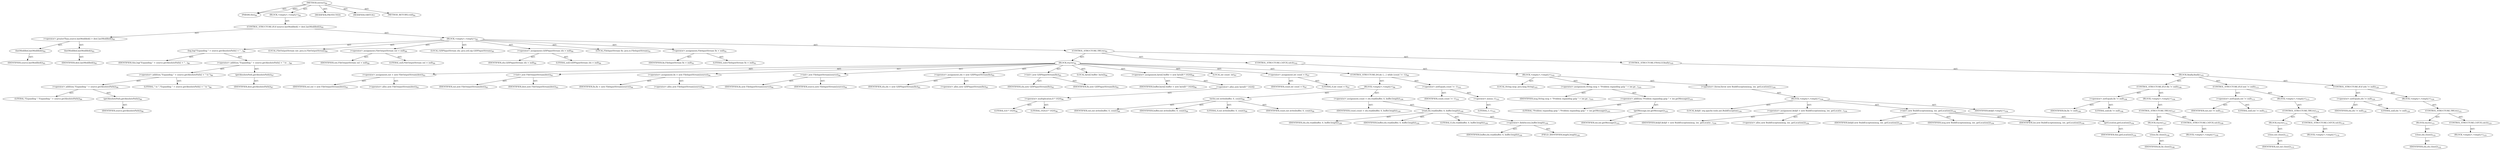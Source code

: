 digraph "extract" {  
"111669149697" [label = <(METHOD,extract)<SUB>84</SUB>> ]
"115964116992" [label = <(PARAM,this)<SUB>84</SUB>> ]
"25769803777" [label = <(BLOCK,&lt;empty&gt;,&lt;empty&gt;)<SUB>84</SUB>> ]
"47244640256" [label = <(CONTROL_STRUCTURE,IF,if (source.lastModified() &gt; dest.lastModified()))<SUB>85</SUB>> ]
"30064771073" [label = <(&lt;operator&gt;.greaterThan,source.lastModified() &gt; dest.lastModified())<SUB>85</SUB>> ]
"30064771074" [label = <(lastModified,lastModified())<SUB>85</SUB>> ]
"68719476738" [label = <(IDENTIFIER,source,lastModified())<SUB>85</SUB>> ]
"30064771075" [label = <(lastModified,lastModified())<SUB>85</SUB>> ]
"68719476739" [label = <(IDENTIFIER,dest,lastModified())<SUB>85</SUB>> ]
"25769803778" [label = <(BLOCK,&lt;empty&gt;,&lt;empty&gt;)<SUB>85</SUB>> ]
"30064771076" [label = <(log,log(&quot;Expanding &quot; + source.getAbsolutePath() + &quot;...)<SUB>86</SUB>> ]
"68719476736" [label = <(IDENTIFIER,this,log(&quot;Expanding &quot; + source.getAbsolutePath() + &quot;...)<SUB>86</SUB>> ]
"30064771077" [label = <(&lt;operator&gt;.addition,&quot;Expanding &quot; + source.getAbsolutePath() + &quot; to ...)<SUB>86</SUB>> ]
"30064771078" [label = <(&lt;operator&gt;.addition,&quot;Expanding &quot; + source.getAbsolutePath() + &quot; to &quot;)<SUB>86</SUB>> ]
"30064771079" [label = <(&lt;operator&gt;.addition,&quot;Expanding &quot; + source.getAbsolutePath())<SUB>86</SUB>> ]
"90194313216" [label = <(LITERAL,&quot;Expanding &quot;,&quot;Expanding &quot; + source.getAbsolutePath())<SUB>86</SUB>> ]
"30064771080" [label = <(getAbsolutePath,getAbsolutePath())<SUB>86</SUB>> ]
"68719476740" [label = <(IDENTIFIER,source,getAbsolutePath())<SUB>86</SUB>> ]
"90194313217" [label = <(LITERAL,&quot; to &quot;,&quot;Expanding &quot; + source.getAbsolutePath() + &quot; to &quot;)<SUB>86</SUB>> ]
"30064771081" [label = <(getAbsolutePath,getAbsolutePath())<SUB>87</SUB>> ]
"68719476741" [label = <(IDENTIFIER,dest,getAbsolutePath())<SUB>87</SUB>> ]
"94489280512" [label = <(LOCAL,FileOutputStream out: java.io.FileOutputStream)<SUB>89</SUB>> ]
"30064771082" [label = <(&lt;operator&gt;.assignment,FileOutputStream out = null)<SUB>89</SUB>> ]
"68719476742" [label = <(IDENTIFIER,out,FileOutputStream out = null)<SUB>89</SUB>> ]
"90194313218" [label = <(LITERAL,null,FileOutputStream out = null)<SUB>89</SUB>> ]
"94489280513" [label = <(LOCAL,GZIPInputStream zIn: java.util.zip.GZIPInputStream)<SUB>90</SUB>> ]
"30064771083" [label = <(&lt;operator&gt;.assignment,GZIPInputStream zIn = null)<SUB>90</SUB>> ]
"68719476743" [label = <(IDENTIFIER,zIn,GZIPInputStream zIn = null)<SUB>90</SUB>> ]
"90194313219" [label = <(LITERAL,null,GZIPInputStream zIn = null)<SUB>90</SUB>> ]
"94489280514" [label = <(LOCAL,FileInputStream fis: java.io.FileInputStream)<SUB>91</SUB>> ]
"30064771084" [label = <(&lt;operator&gt;.assignment,FileInputStream fis = null)<SUB>91</SUB>> ]
"68719476744" [label = <(IDENTIFIER,fis,FileInputStream fis = null)<SUB>91</SUB>> ]
"90194313220" [label = <(LITERAL,null,FileInputStream fis = null)<SUB>91</SUB>> ]
"47244640257" [label = <(CONTROL_STRUCTURE,TRY,try)<SUB>92</SUB>> ]
"25769803779" [label = <(BLOCK,try,try)<SUB>92</SUB>> ]
"30064771085" [label = <(&lt;operator&gt;.assignment,out = new FileOutputStream(dest))<SUB>93</SUB>> ]
"68719476745" [label = <(IDENTIFIER,out,out = new FileOutputStream(dest))<SUB>93</SUB>> ]
"30064771086" [label = <(&lt;operator&gt;.alloc,new FileOutputStream(dest))<SUB>93</SUB>> ]
"30064771087" [label = <(&lt;init&gt;,new FileOutputStream(dest))<SUB>93</SUB>> ]
"68719476746" [label = <(IDENTIFIER,out,new FileOutputStream(dest))<SUB>93</SUB>> ]
"68719476747" [label = <(IDENTIFIER,dest,new FileOutputStream(dest))<SUB>93</SUB>> ]
"30064771088" [label = <(&lt;operator&gt;.assignment,fis = new FileInputStream(source))<SUB>94</SUB>> ]
"68719476748" [label = <(IDENTIFIER,fis,fis = new FileInputStream(source))<SUB>94</SUB>> ]
"30064771089" [label = <(&lt;operator&gt;.alloc,new FileInputStream(source))<SUB>94</SUB>> ]
"30064771090" [label = <(&lt;init&gt;,new FileInputStream(source))<SUB>94</SUB>> ]
"68719476749" [label = <(IDENTIFIER,fis,new FileInputStream(source))<SUB>94</SUB>> ]
"68719476750" [label = <(IDENTIFIER,source,new FileInputStream(source))<SUB>94</SUB>> ]
"30064771091" [label = <(&lt;operator&gt;.assignment,zIn = new GZIPInputStream(fis))<SUB>95</SUB>> ]
"68719476751" [label = <(IDENTIFIER,zIn,zIn = new GZIPInputStream(fis))<SUB>95</SUB>> ]
"30064771092" [label = <(&lt;operator&gt;.alloc,new GZIPInputStream(fis))<SUB>95</SUB>> ]
"30064771093" [label = <(&lt;init&gt;,new GZIPInputStream(fis))<SUB>95</SUB>> ]
"68719476752" [label = <(IDENTIFIER,zIn,new GZIPInputStream(fis))<SUB>95</SUB>> ]
"68719476753" [label = <(IDENTIFIER,fis,new GZIPInputStream(fis))<SUB>95</SUB>> ]
"94489280515" [label = <(LOCAL,byte[] buffer: byte[])<SUB>96</SUB>> ]
"30064771094" [label = <(&lt;operator&gt;.assignment,byte[] buffer = new byte[8 * 1024])<SUB>96</SUB>> ]
"68719476754" [label = <(IDENTIFIER,buffer,byte[] buffer = new byte[8 * 1024])<SUB>96</SUB>> ]
"30064771095" [label = <(&lt;operator&gt;.alloc,new byte[8 * 1024])> ]
"30064771096" [label = <(&lt;operator&gt;.multiplication,8 * 1024)<SUB>96</SUB>> ]
"90194313221" [label = <(LITERAL,8,8 * 1024)<SUB>96</SUB>> ]
"90194313222" [label = <(LITERAL,1024,8 * 1024)<SUB>96</SUB>> ]
"94489280516" [label = <(LOCAL,int count: int)<SUB>97</SUB>> ]
"30064771097" [label = <(&lt;operator&gt;.assignment,int count = 0)<SUB>97</SUB>> ]
"68719476755" [label = <(IDENTIFIER,count,int count = 0)<SUB>97</SUB>> ]
"90194313223" [label = <(LITERAL,0,int count = 0)<SUB>97</SUB>> ]
"47244640258" [label = <(CONTROL_STRUCTURE,DO,do {...} while (count != -1))<SUB>98</SUB>> ]
"25769803780" [label = <(BLOCK,&lt;empty&gt;,&lt;empty&gt;)<SUB>98</SUB>> ]
"30064771098" [label = <(write,out.write(buffer, 0, count))<SUB>99</SUB>> ]
"68719476756" [label = <(IDENTIFIER,out,out.write(buffer, 0, count))<SUB>99</SUB>> ]
"68719476757" [label = <(IDENTIFIER,buffer,out.write(buffer, 0, count))<SUB>99</SUB>> ]
"90194313224" [label = <(LITERAL,0,out.write(buffer, 0, count))<SUB>99</SUB>> ]
"68719476758" [label = <(IDENTIFIER,count,out.write(buffer, 0, count))<SUB>99</SUB>> ]
"30064771099" [label = <(&lt;operator&gt;.assignment,count = zIn.read(buffer, 0, buffer.length))<SUB>100</SUB>> ]
"68719476759" [label = <(IDENTIFIER,count,count = zIn.read(buffer, 0, buffer.length))<SUB>100</SUB>> ]
"30064771100" [label = <(read,zIn.read(buffer, 0, buffer.length))<SUB>100</SUB>> ]
"68719476760" [label = <(IDENTIFIER,zIn,zIn.read(buffer, 0, buffer.length))<SUB>100</SUB>> ]
"68719476761" [label = <(IDENTIFIER,buffer,zIn.read(buffer, 0, buffer.length))<SUB>100</SUB>> ]
"90194313225" [label = <(LITERAL,0,zIn.read(buffer, 0, buffer.length))<SUB>100</SUB>> ]
"30064771101" [label = <(&lt;operator&gt;.fieldAccess,buffer.length)<SUB>100</SUB>> ]
"68719476762" [label = <(IDENTIFIER,buffer,zIn.read(buffer, 0, buffer.length))<SUB>100</SUB>> ]
"55834574849" [label = <(FIELD_IDENTIFIER,length,length)<SUB>100</SUB>> ]
"30064771102" [label = <(&lt;operator&gt;.notEquals,count != -1)<SUB>101</SUB>> ]
"68719476763" [label = <(IDENTIFIER,count,count != -1)<SUB>101</SUB>> ]
"30064771103" [label = <(&lt;operator&gt;.minus,-1)<SUB>101</SUB>> ]
"90194313226" [label = <(LITERAL,1,-1)<SUB>101</SUB>> ]
"47244640259" [label = <(CONTROL_STRUCTURE,CATCH,catch)<SUB>102</SUB>> ]
"25769803781" [label = <(BLOCK,&lt;empty&gt;,&lt;empty&gt;)<SUB>102</SUB>> ]
"94489280517" [label = <(LOCAL,String msg: java.lang.String)<SUB>103</SUB>> ]
"30064771104" [label = <(&lt;operator&gt;.assignment,String msg = &quot;Problem expanding gzip &quot; + ioe.ge...)<SUB>103</SUB>> ]
"68719476764" [label = <(IDENTIFIER,msg,String msg = &quot;Problem expanding gzip &quot; + ioe.ge...)<SUB>103</SUB>> ]
"30064771105" [label = <(&lt;operator&gt;.addition,&quot;Problem expanding gzip &quot; + ioe.getMessage())<SUB>103</SUB>> ]
"90194313227" [label = <(LITERAL,&quot;Problem expanding gzip &quot;,&quot;Problem expanding gzip &quot; + ioe.getMessage())<SUB>103</SUB>> ]
"30064771106" [label = <(getMessage,ioe.getMessage())<SUB>103</SUB>> ]
"68719476765" [label = <(IDENTIFIER,ioe,ioe.getMessage())<SUB>103</SUB>> ]
"30064771107" [label = <(&lt;operator&gt;.throw,throw new BuildException(msg, ioe, getLocation());)<SUB>104</SUB>> ]
"25769803782" [label = <(BLOCK,&lt;empty&gt;,&lt;empty&gt;)<SUB>104</SUB>> ]
"94489280518" [label = <(LOCAL,$obj0: org.apache.tools.ant.BuildException)<SUB>104</SUB>> ]
"30064771108" [label = <(&lt;operator&gt;.assignment,$obj0 = new BuildException(msg, ioe, getLocatio...)<SUB>104</SUB>> ]
"68719476766" [label = <(IDENTIFIER,$obj0,$obj0 = new BuildException(msg, ioe, getLocatio...)<SUB>104</SUB>> ]
"30064771109" [label = <(&lt;operator&gt;.alloc,new BuildException(msg, ioe, getLocation()))<SUB>104</SUB>> ]
"30064771110" [label = <(&lt;init&gt;,new BuildException(msg, ioe, getLocation()))<SUB>104</SUB>> ]
"68719476767" [label = <(IDENTIFIER,$obj0,new BuildException(msg, ioe, getLocation()))<SUB>104</SUB>> ]
"68719476768" [label = <(IDENTIFIER,msg,new BuildException(msg, ioe, getLocation()))<SUB>104</SUB>> ]
"68719476769" [label = <(IDENTIFIER,ioe,new BuildException(msg, ioe, getLocation()))<SUB>104</SUB>> ]
"30064771111" [label = <(getLocation,getLocation())<SUB>104</SUB>> ]
"68719476737" [label = <(IDENTIFIER,this,getLocation())<SUB>104</SUB>> ]
"68719476770" [label = <(IDENTIFIER,$obj0,&lt;empty&gt;)<SUB>104</SUB>> ]
"47244640260" [label = <(CONTROL_STRUCTURE,FINALLY,finally)<SUB>105</SUB>> ]
"25769803783" [label = <(BLOCK,finally,finally)<SUB>105</SUB>> ]
"47244640261" [label = <(CONTROL_STRUCTURE,IF,if (fis != null))<SUB>106</SUB>> ]
"30064771112" [label = <(&lt;operator&gt;.notEquals,fis != null)<SUB>106</SUB>> ]
"68719476771" [label = <(IDENTIFIER,fis,fis != null)<SUB>106</SUB>> ]
"90194313228" [label = <(LITERAL,null,fis != null)<SUB>106</SUB>> ]
"25769803784" [label = <(BLOCK,&lt;empty&gt;,&lt;empty&gt;)<SUB>106</SUB>> ]
"47244640262" [label = <(CONTROL_STRUCTURE,TRY,try)<SUB>107</SUB>> ]
"25769803785" [label = <(BLOCK,try,try)<SUB>107</SUB>> ]
"30064771113" [label = <(close,fis.close())<SUB>108</SUB>> ]
"68719476772" [label = <(IDENTIFIER,fis,fis.close())<SUB>108</SUB>> ]
"47244640263" [label = <(CONTROL_STRUCTURE,CATCH,catch)<SUB>109</SUB>> ]
"25769803786" [label = <(BLOCK,&lt;empty&gt;,&lt;empty&gt;)<SUB>109</SUB>> ]
"47244640264" [label = <(CONTROL_STRUCTURE,IF,if (out != null))<SUB>113</SUB>> ]
"30064771114" [label = <(&lt;operator&gt;.notEquals,out != null)<SUB>113</SUB>> ]
"68719476773" [label = <(IDENTIFIER,out,out != null)<SUB>113</SUB>> ]
"90194313229" [label = <(LITERAL,null,out != null)<SUB>113</SUB>> ]
"25769803787" [label = <(BLOCK,&lt;empty&gt;,&lt;empty&gt;)<SUB>113</SUB>> ]
"47244640265" [label = <(CONTROL_STRUCTURE,TRY,try)<SUB>114</SUB>> ]
"25769803788" [label = <(BLOCK,try,try)<SUB>114</SUB>> ]
"30064771115" [label = <(close,out.close())<SUB>115</SUB>> ]
"68719476774" [label = <(IDENTIFIER,out,out.close())<SUB>115</SUB>> ]
"47244640266" [label = <(CONTROL_STRUCTURE,CATCH,catch)<SUB>116</SUB>> ]
"25769803789" [label = <(BLOCK,&lt;empty&gt;,&lt;empty&gt;)<SUB>116</SUB>> ]
"47244640267" [label = <(CONTROL_STRUCTURE,IF,if (zIn != null))<SUB>120</SUB>> ]
"30064771116" [label = <(&lt;operator&gt;.notEquals,zIn != null)<SUB>120</SUB>> ]
"68719476775" [label = <(IDENTIFIER,zIn,zIn != null)<SUB>120</SUB>> ]
"90194313230" [label = <(LITERAL,null,zIn != null)<SUB>120</SUB>> ]
"25769803790" [label = <(BLOCK,&lt;empty&gt;,&lt;empty&gt;)<SUB>120</SUB>> ]
"47244640268" [label = <(CONTROL_STRUCTURE,TRY,try)<SUB>121</SUB>> ]
"25769803791" [label = <(BLOCK,try,try)<SUB>121</SUB>> ]
"30064771117" [label = <(close,zIn.close())<SUB>122</SUB>> ]
"68719476776" [label = <(IDENTIFIER,zIn,zIn.close())<SUB>122</SUB>> ]
"47244640269" [label = <(CONTROL_STRUCTURE,CATCH,catch)<SUB>123</SUB>> ]
"25769803792" [label = <(BLOCK,&lt;empty&gt;,&lt;empty&gt;)<SUB>123</SUB>> ]
"133143986180" [label = <(MODIFIER,PROTECTED)> ]
"133143986181" [label = <(MODIFIER,VIRTUAL)> ]
"128849018881" [label = <(METHOD_RETURN,void)<SUB>84</SUB>> ]
  "111669149697" -> "115964116992"  [ label = "AST: "] 
  "111669149697" -> "25769803777"  [ label = "AST: "] 
  "111669149697" -> "133143986180"  [ label = "AST: "] 
  "111669149697" -> "133143986181"  [ label = "AST: "] 
  "111669149697" -> "128849018881"  [ label = "AST: "] 
  "25769803777" -> "47244640256"  [ label = "AST: "] 
  "47244640256" -> "30064771073"  [ label = "AST: "] 
  "47244640256" -> "25769803778"  [ label = "AST: "] 
  "30064771073" -> "30064771074"  [ label = "AST: "] 
  "30064771073" -> "30064771075"  [ label = "AST: "] 
  "30064771074" -> "68719476738"  [ label = "AST: "] 
  "30064771075" -> "68719476739"  [ label = "AST: "] 
  "25769803778" -> "30064771076"  [ label = "AST: "] 
  "25769803778" -> "94489280512"  [ label = "AST: "] 
  "25769803778" -> "30064771082"  [ label = "AST: "] 
  "25769803778" -> "94489280513"  [ label = "AST: "] 
  "25769803778" -> "30064771083"  [ label = "AST: "] 
  "25769803778" -> "94489280514"  [ label = "AST: "] 
  "25769803778" -> "30064771084"  [ label = "AST: "] 
  "25769803778" -> "47244640257"  [ label = "AST: "] 
  "30064771076" -> "68719476736"  [ label = "AST: "] 
  "30064771076" -> "30064771077"  [ label = "AST: "] 
  "30064771077" -> "30064771078"  [ label = "AST: "] 
  "30064771077" -> "30064771081"  [ label = "AST: "] 
  "30064771078" -> "30064771079"  [ label = "AST: "] 
  "30064771078" -> "90194313217"  [ label = "AST: "] 
  "30064771079" -> "90194313216"  [ label = "AST: "] 
  "30064771079" -> "30064771080"  [ label = "AST: "] 
  "30064771080" -> "68719476740"  [ label = "AST: "] 
  "30064771081" -> "68719476741"  [ label = "AST: "] 
  "30064771082" -> "68719476742"  [ label = "AST: "] 
  "30064771082" -> "90194313218"  [ label = "AST: "] 
  "30064771083" -> "68719476743"  [ label = "AST: "] 
  "30064771083" -> "90194313219"  [ label = "AST: "] 
  "30064771084" -> "68719476744"  [ label = "AST: "] 
  "30064771084" -> "90194313220"  [ label = "AST: "] 
  "47244640257" -> "25769803779"  [ label = "AST: "] 
  "47244640257" -> "47244640259"  [ label = "AST: "] 
  "47244640257" -> "47244640260"  [ label = "AST: "] 
  "25769803779" -> "30064771085"  [ label = "AST: "] 
  "25769803779" -> "30064771087"  [ label = "AST: "] 
  "25769803779" -> "30064771088"  [ label = "AST: "] 
  "25769803779" -> "30064771090"  [ label = "AST: "] 
  "25769803779" -> "30064771091"  [ label = "AST: "] 
  "25769803779" -> "30064771093"  [ label = "AST: "] 
  "25769803779" -> "94489280515"  [ label = "AST: "] 
  "25769803779" -> "30064771094"  [ label = "AST: "] 
  "25769803779" -> "94489280516"  [ label = "AST: "] 
  "25769803779" -> "30064771097"  [ label = "AST: "] 
  "25769803779" -> "47244640258"  [ label = "AST: "] 
  "30064771085" -> "68719476745"  [ label = "AST: "] 
  "30064771085" -> "30064771086"  [ label = "AST: "] 
  "30064771087" -> "68719476746"  [ label = "AST: "] 
  "30064771087" -> "68719476747"  [ label = "AST: "] 
  "30064771088" -> "68719476748"  [ label = "AST: "] 
  "30064771088" -> "30064771089"  [ label = "AST: "] 
  "30064771090" -> "68719476749"  [ label = "AST: "] 
  "30064771090" -> "68719476750"  [ label = "AST: "] 
  "30064771091" -> "68719476751"  [ label = "AST: "] 
  "30064771091" -> "30064771092"  [ label = "AST: "] 
  "30064771093" -> "68719476752"  [ label = "AST: "] 
  "30064771093" -> "68719476753"  [ label = "AST: "] 
  "30064771094" -> "68719476754"  [ label = "AST: "] 
  "30064771094" -> "30064771095"  [ label = "AST: "] 
  "30064771095" -> "30064771096"  [ label = "AST: "] 
  "30064771096" -> "90194313221"  [ label = "AST: "] 
  "30064771096" -> "90194313222"  [ label = "AST: "] 
  "30064771097" -> "68719476755"  [ label = "AST: "] 
  "30064771097" -> "90194313223"  [ label = "AST: "] 
  "47244640258" -> "25769803780"  [ label = "AST: "] 
  "47244640258" -> "30064771102"  [ label = "AST: "] 
  "25769803780" -> "30064771098"  [ label = "AST: "] 
  "25769803780" -> "30064771099"  [ label = "AST: "] 
  "30064771098" -> "68719476756"  [ label = "AST: "] 
  "30064771098" -> "68719476757"  [ label = "AST: "] 
  "30064771098" -> "90194313224"  [ label = "AST: "] 
  "30064771098" -> "68719476758"  [ label = "AST: "] 
  "30064771099" -> "68719476759"  [ label = "AST: "] 
  "30064771099" -> "30064771100"  [ label = "AST: "] 
  "30064771100" -> "68719476760"  [ label = "AST: "] 
  "30064771100" -> "68719476761"  [ label = "AST: "] 
  "30064771100" -> "90194313225"  [ label = "AST: "] 
  "30064771100" -> "30064771101"  [ label = "AST: "] 
  "30064771101" -> "68719476762"  [ label = "AST: "] 
  "30064771101" -> "55834574849"  [ label = "AST: "] 
  "30064771102" -> "68719476763"  [ label = "AST: "] 
  "30064771102" -> "30064771103"  [ label = "AST: "] 
  "30064771103" -> "90194313226"  [ label = "AST: "] 
  "47244640259" -> "25769803781"  [ label = "AST: "] 
  "25769803781" -> "94489280517"  [ label = "AST: "] 
  "25769803781" -> "30064771104"  [ label = "AST: "] 
  "25769803781" -> "30064771107"  [ label = "AST: "] 
  "30064771104" -> "68719476764"  [ label = "AST: "] 
  "30064771104" -> "30064771105"  [ label = "AST: "] 
  "30064771105" -> "90194313227"  [ label = "AST: "] 
  "30064771105" -> "30064771106"  [ label = "AST: "] 
  "30064771106" -> "68719476765"  [ label = "AST: "] 
  "30064771107" -> "25769803782"  [ label = "AST: "] 
  "25769803782" -> "94489280518"  [ label = "AST: "] 
  "25769803782" -> "30064771108"  [ label = "AST: "] 
  "25769803782" -> "30064771110"  [ label = "AST: "] 
  "25769803782" -> "68719476770"  [ label = "AST: "] 
  "30064771108" -> "68719476766"  [ label = "AST: "] 
  "30064771108" -> "30064771109"  [ label = "AST: "] 
  "30064771110" -> "68719476767"  [ label = "AST: "] 
  "30064771110" -> "68719476768"  [ label = "AST: "] 
  "30064771110" -> "68719476769"  [ label = "AST: "] 
  "30064771110" -> "30064771111"  [ label = "AST: "] 
  "30064771111" -> "68719476737"  [ label = "AST: "] 
  "47244640260" -> "25769803783"  [ label = "AST: "] 
  "25769803783" -> "47244640261"  [ label = "AST: "] 
  "25769803783" -> "47244640264"  [ label = "AST: "] 
  "25769803783" -> "47244640267"  [ label = "AST: "] 
  "47244640261" -> "30064771112"  [ label = "AST: "] 
  "47244640261" -> "25769803784"  [ label = "AST: "] 
  "30064771112" -> "68719476771"  [ label = "AST: "] 
  "30064771112" -> "90194313228"  [ label = "AST: "] 
  "25769803784" -> "47244640262"  [ label = "AST: "] 
  "47244640262" -> "25769803785"  [ label = "AST: "] 
  "47244640262" -> "47244640263"  [ label = "AST: "] 
  "25769803785" -> "30064771113"  [ label = "AST: "] 
  "30064771113" -> "68719476772"  [ label = "AST: "] 
  "47244640263" -> "25769803786"  [ label = "AST: "] 
  "47244640264" -> "30064771114"  [ label = "AST: "] 
  "47244640264" -> "25769803787"  [ label = "AST: "] 
  "30064771114" -> "68719476773"  [ label = "AST: "] 
  "30064771114" -> "90194313229"  [ label = "AST: "] 
  "25769803787" -> "47244640265"  [ label = "AST: "] 
  "47244640265" -> "25769803788"  [ label = "AST: "] 
  "47244640265" -> "47244640266"  [ label = "AST: "] 
  "25769803788" -> "30064771115"  [ label = "AST: "] 
  "30064771115" -> "68719476774"  [ label = "AST: "] 
  "47244640266" -> "25769803789"  [ label = "AST: "] 
  "47244640267" -> "30064771116"  [ label = "AST: "] 
  "47244640267" -> "25769803790"  [ label = "AST: "] 
  "30064771116" -> "68719476775"  [ label = "AST: "] 
  "30064771116" -> "90194313230"  [ label = "AST: "] 
  "25769803790" -> "47244640268"  [ label = "AST: "] 
  "47244640268" -> "25769803791"  [ label = "AST: "] 
  "47244640268" -> "47244640269"  [ label = "AST: "] 
  "25769803791" -> "30064771117"  [ label = "AST: "] 
  "30064771117" -> "68719476776"  [ label = "AST: "] 
  "47244640269" -> "25769803792"  [ label = "AST: "] 
  "111669149697" -> "115964116992"  [ label = "DDG: "] 
}
